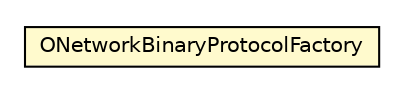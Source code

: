 #!/usr/local/bin/dot
#
# Class diagram 
# Generated by UMLGraph version R5_6-24-gf6e263 (http://www.umlgraph.org/)
#

digraph G {
	edge [fontname="Helvetica",fontsize=10,labelfontname="Helvetica",labelfontsize=10];
	node [fontname="Helvetica",fontsize=10,shape=plaintext];
	nodesep=0.25;
	ranksep=0.5;
	// com.orientechnologies.orient.server.network.protocol.binary.ONetworkBinaryProtocolFactory
	c4664972 [label=<<table title="com.orientechnologies.orient.server.network.protocol.binary.ONetworkBinaryProtocolFactory" border="0" cellborder="1" cellspacing="0" cellpadding="2" port="p" bgcolor="lemonChiffon" href="./ONetworkBinaryProtocolFactory.html">
		<tr><td><table border="0" cellspacing="0" cellpadding="1">
<tr><td align="center" balign="center"> ONetworkBinaryProtocolFactory </td></tr>
		</table></td></tr>
		</table>>, URL="./ONetworkBinaryProtocolFactory.html", fontname="Helvetica", fontcolor="black", fontsize=10.0];
}

